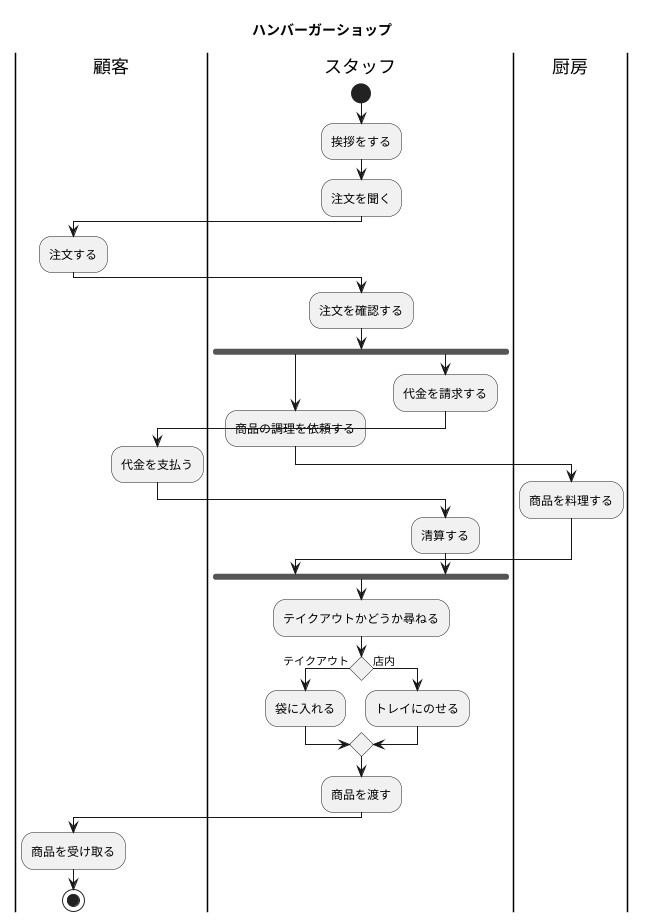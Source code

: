 @startuml AC_ハンバーガーショップ
title ハンバーガーショップ
|顧客|
|顧客|
|スタッフ|
|スタッフ|
|厨房|
|厨房|
    |スタッフ|
    start
        :挨拶をする;
        :注文を聞く;
    |スタッフ|
|顧客|
    :注文する;
|顧客|

|スタッフ|
    :注文を確認する;
|スタッフ|
fork
:商品の調理を依頼する;
    |厨房|
        :商品を料理する;
    |厨房|
fork again
|スタッフ|
:代金を請求する;
|顧客|
:代金を支払う;
|スタッフ|
:清算する;
|スタッフ|
end fork
:テイクアウトかどうか尋ねる;
if () then (テイクアウト)
:袋に入れる;
else (店内)
:トレイにのせる;
endif
:商品を渡す;
|顧客|
:商品を受け取る;
stop
@enduml